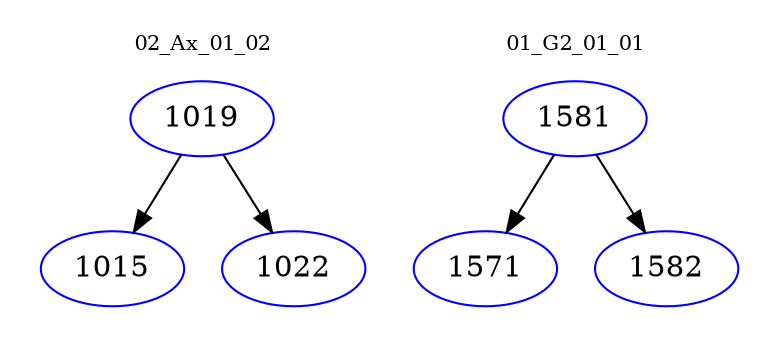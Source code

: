 digraph{
subgraph cluster_0 {
color = white
label = "02_Ax_01_02";
fontsize=10;
T0_1019 [label="1019", color="blue"]
T0_1019 -> T0_1015 [color="black"]
T0_1015 [label="1015", color="blue"]
T0_1019 -> T0_1022 [color="black"]
T0_1022 [label="1022", color="blue"]
}
subgraph cluster_1 {
color = white
label = "01_G2_01_01";
fontsize=10;
T1_1581 [label="1581", color="blue"]
T1_1581 -> T1_1571 [color="black"]
T1_1571 [label="1571", color="blue"]
T1_1581 -> T1_1582 [color="black"]
T1_1582 [label="1582", color="blue"]
}
}
